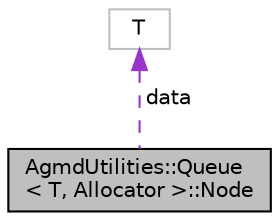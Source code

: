 digraph "AgmdUtilities::Queue&lt; T, Allocator &gt;::Node"
{
  edge [fontname="Helvetica",fontsize="10",labelfontname="Helvetica",labelfontsize="10"];
  node [fontname="Helvetica",fontsize="10",shape=record];
  Node1 [label="AgmdUtilities::Queue\l\< T, Allocator \>::Node",height=0.2,width=0.4,color="black", fillcolor="grey75", style="filled" fontcolor="black"];
  Node2 -> Node1 [dir="back",color="darkorchid3",fontsize="10",style="dashed",label=" data" ];
  Node2 [label="T",height=0.2,width=0.4,color="grey75", fillcolor="white", style="filled"];
}
